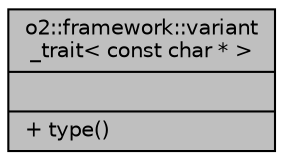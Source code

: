 digraph "o2::framework::variant_trait&lt; const char * &gt;"
{
 // INTERACTIVE_SVG=YES
  bgcolor="transparent";
  edge [fontname="Helvetica",fontsize="10",labelfontname="Helvetica",labelfontsize="10"];
  node [fontname="Helvetica",fontsize="10",shape=record];
  Node1 [label="{o2::framework::variant\l_trait\< const char * \>\n||+ type()\l}",height=0.2,width=0.4,color="black", fillcolor="grey75", style="filled", fontcolor="black"];
}
